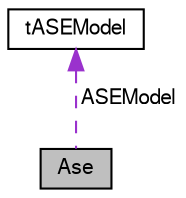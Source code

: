 digraph "Ase"
{
 // LATEX_PDF_SIZE
  bgcolor="transparent";
  edge [fontname="FreeSans",fontsize="10",labelfontname="FreeSans",labelfontsize="10"];
  node [fontname="FreeSans",fontsize="10",shape=record];
  Node1 [label="Ase",height=0.2,width=0.4,color="black", fillcolor="grey75", style="filled", fontcolor="black",tooltip="This class holds all the data and function for loading in a .Ase file."];
  Node2 -> Node1 [dir="back",color="darkorchid3",fontsize="10",style="dashed",label=" ASEModel" ,fontname="FreeSans"];
  Node2 [label="tASEModel",height=0.2,width=0.4,color="black",URL="$a02388.html",tooltip="This holds our model information."];
}
